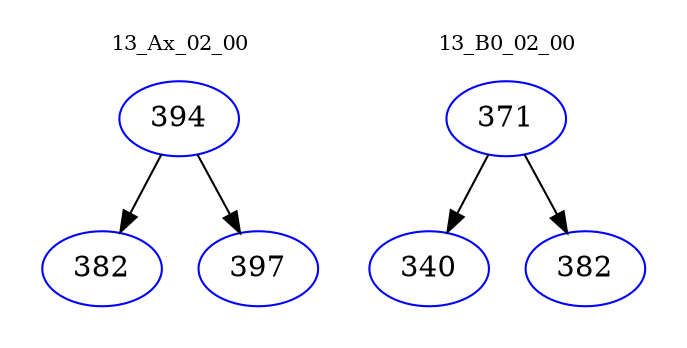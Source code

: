 digraph{
subgraph cluster_0 {
color = white
label = "13_Ax_02_00";
fontsize=10;
T0_394 [label="394", color="blue"]
T0_394 -> T0_382 [color="black"]
T0_382 [label="382", color="blue"]
T0_394 -> T0_397 [color="black"]
T0_397 [label="397", color="blue"]
}
subgraph cluster_1 {
color = white
label = "13_B0_02_00";
fontsize=10;
T1_371 [label="371", color="blue"]
T1_371 -> T1_340 [color="black"]
T1_340 [label="340", color="blue"]
T1_371 -> T1_382 [color="black"]
T1_382 [label="382", color="blue"]
}
}
